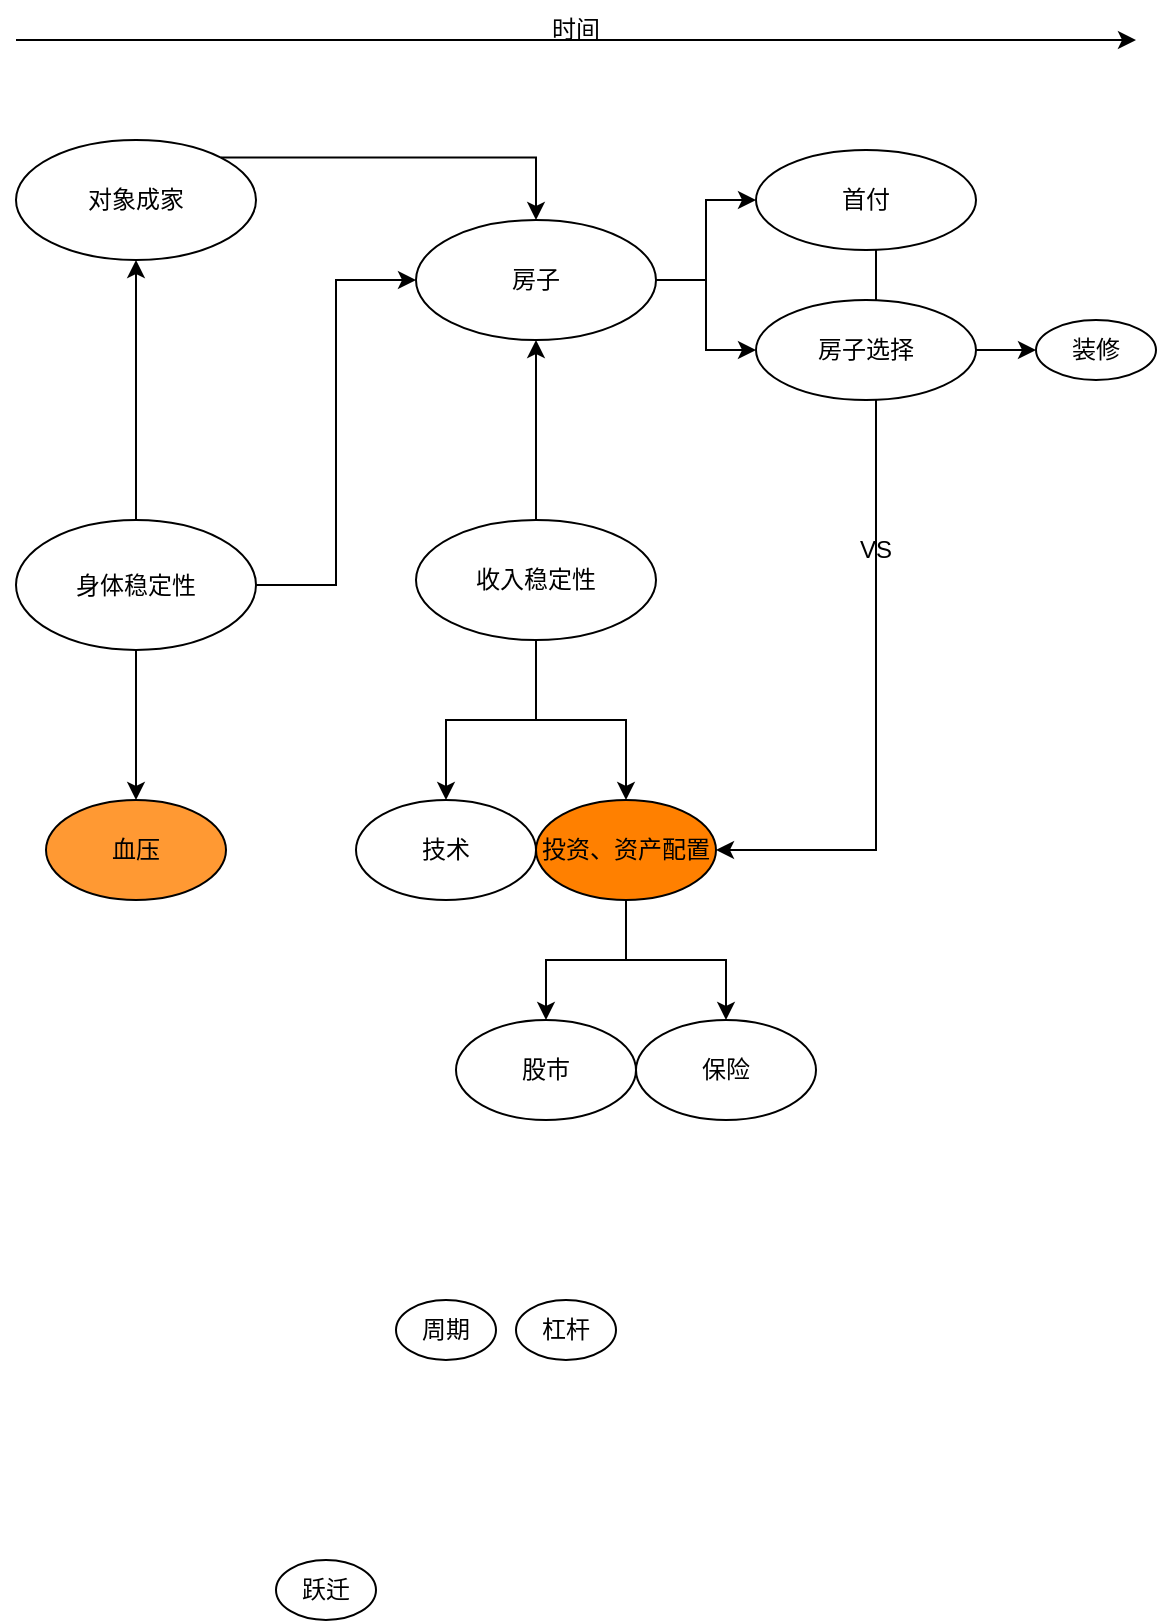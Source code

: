 <mxfile version="20.2.3" type="github">
  <diagram id="d3kX76iIKoJ4xAQK4GNq" name="第 1 页">
    <mxGraphModel dx="1422" dy="800" grid="1" gridSize="10" guides="1" tooltips="1" connect="1" arrows="1" fold="1" page="1" pageScale="1" pageWidth="827" pageHeight="1169" math="0" shadow="0">
      <root>
        <mxCell id="0" />
        <mxCell id="1" parent="0" />
        <mxCell id="ePfMNn7ndaOWINTpqlZt-8" style="edgeStyle=orthogonalEdgeStyle;rounded=0;orthogonalLoop=1;jettySize=auto;html=1;exitX=0.5;exitY=0;exitDx=0;exitDy=0;entryX=0.5;entryY=1;entryDx=0;entryDy=0;" edge="1" parent="1" source="ePfMNn7ndaOWINTpqlZt-1" target="ePfMNn7ndaOWINTpqlZt-7">
          <mxGeometry relative="1" as="geometry" />
        </mxCell>
        <mxCell id="ePfMNn7ndaOWINTpqlZt-13" style="edgeStyle=orthogonalEdgeStyle;rounded=0;orthogonalLoop=1;jettySize=auto;html=1;exitX=0.5;exitY=1;exitDx=0;exitDy=0;" edge="1" parent="1" source="ePfMNn7ndaOWINTpqlZt-1" target="ePfMNn7ndaOWINTpqlZt-11">
          <mxGeometry relative="1" as="geometry" />
        </mxCell>
        <mxCell id="ePfMNn7ndaOWINTpqlZt-19" style="edgeStyle=orthogonalEdgeStyle;rounded=0;orthogonalLoop=1;jettySize=auto;html=1;exitX=1;exitY=0.5;exitDx=0;exitDy=0;entryX=0;entryY=0.5;entryDx=0;entryDy=0;" edge="1" parent="1" source="ePfMNn7ndaOWINTpqlZt-1" target="ePfMNn7ndaOWINTpqlZt-4">
          <mxGeometry relative="1" as="geometry" />
        </mxCell>
        <mxCell id="ePfMNn7ndaOWINTpqlZt-1" value="身体稳定性" style="ellipse;whiteSpace=wrap;html=1;" vertex="1" parent="1">
          <mxGeometry x="240" y="410" width="120" height="65" as="geometry" />
        </mxCell>
        <mxCell id="ePfMNn7ndaOWINTpqlZt-10" style="edgeStyle=orthogonalEdgeStyle;rounded=0;orthogonalLoop=1;jettySize=auto;html=1;exitX=0.5;exitY=0;exitDx=0;exitDy=0;entryX=0.5;entryY=1;entryDx=0;entryDy=0;" edge="1" parent="1" source="ePfMNn7ndaOWINTpqlZt-2" target="ePfMNn7ndaOWINTpqlZt-4">
          <mxGeometry relative="1" as="geometry" />
        </mxCell>
        <mxCell id="ePfMNn7ndaOWINTpqlZt-17" style="edgeStyle=orthogonalEdgeStyle;rounded=0;orthogonalLoop=1;jettySize=auto;html=1;exitX=0.5;exitY=1;exitDx=0;exitDy=0;entryX=0.5;entryY=0;entryDx=0;entryDy=0;" edge="1" parent="1" source="ePfMNn7ndaOWINTpqlZt-2" target="ePfMNn7ndaOWINTpqlZt-14">
          <mxGeometry relative="1" as="geometry" />
        </mxCell>
        <mxCell id="ePfMNn7ndaOWINTpqlZt-18" style="edgeStyle=orthogonalEdgeStyle;rounded=0;orthogonalLoop=1;jettySize=auto;html=1;exitX=0.5;exitY=1;exitDx=0;exitDy=0;entryX=0.5;entryY=0;entryDx=0;entryDy=0;" edge="1" parent="1" source="ePfMNn7ndaOWINTpqlZt-2" target="ePfMNn7ndaOWINTpqlZt-15">
          <mxGeometry relative="1" as="geometry" />
        </mxCell>
        <mxCell id="ePfMNn7ndaOWINTpqlZt-2" value="收入稳定性" style="ellipse;whiteSpace=wrap;html=1;" vertex="1" parent="1">
          <mxGeometry x="440" y="410" width="120" height="60" as="geometry" />
        </mxCell>
        <mxCell id="ePfMNn7ndaOWINTpqlZt-24" style="edgeStyle=orthogonalEdgeStyle;rounded=0;orthogonalLoop=1;jettySize=auto;html=1;exitX=1;exitY=0.5;exitDx=0;exitDy=0;" edge="1" parent="1" source="ePfMNn7ndaOWINTpqlZt-4" target="ePfMNn7ndaOWINTpqlZt-20">
          <mxGeometry relative="1" as="geometry" />
        </mxCell>
        <mxCell id="ePfMNn7ndaOWINTpqlZt-25" style="edgeStyle=orthogonalEdgeStyle;rounded=0;orthogonalLoop=1;jettySize=auto;html=1;exitX=1;exitY=0.5;exitDx=0;exitDy=0;entryX=0;entryY=0.5;entryDx=0;entryDy=0;" edge="1" parent="1" source="ePfMNn7ndaOWINTpqlZt-4" target="ePfMNn7ndaOWINTpqlZt-23">
          <mxGeometry relative="1" as="geometry" />
        </mxCell>
        <mxCell id="ePfMNn7ndaOWINTpqlZt-4" value="房子" style="ellipse;whiteSpace=wrap;html=1;" vertex="1" parent="1">
          <mxGeometry x="440" y="260" width="120" height="60" as="geometry" />
        </mxCell>
        <mxCell id="ePfMNn7ndaOWINTpqlZt-22" style="edgeStyle=orthogonalEdgeStyle;rounded=0;orthogonalLoop=1;jettySize=auto;html=1;exitX=1;exitY=0;exitDx=0;exitDy=0;entryX=0.5;entryY=0;entryDx=0;entryDy=0;" edge="1" parent="1" source="ePfMNn7ndaOWINTpqlZt-7" target="ePfMNn7ndaOWINTpqlZt-4">
          <mxGeometry relative="1" as="geometry" />
        </mxCell>
        <mxCell id="ePfMNn7ndaOWINTpqlZt-7" value="对象成家" style="ellipse;whiteSpace=wrap;html=1;" vertex="1" parent="1">
          <mxGeometry x="240" y="220" width="120" height="60" as="geometry" />
        </mxCell>
        <mxCell id="ePfMNn7ndaOWINTpqlZt-11" value="血压" style="ellipse;whiteSpace=wrap;html=1;fillColor=#FF9933;" vertex="1" parent="1">
          <mxGeometry x="255" y="550" width="90" height="50" as="geometry" />
        </mxCell>
        <mxCell id="ePfMNn7ndaOWINTpqlZt-14" value="技术" style="ellipse;whiteSpace=wrap;html=1;" vertex="1" parent="1">
          <mxGeometry x="410" y="550" width="90" height="50" as="geometry" />
        </mxCell>
        <mxCell id="ePfMNn7ndaOWINTpqlZt-36" style="edgeStyle=orthogonalEdgeStyle;rounded=0;orthogonalLoop=1;jettySize=auto;html=1;exitX=0.5;exitY=1;exitDx=0;exitDy=0;entryX=0.5;entryY=0;entryDx=0;entryDy=0;" edge="1" parent="1" source="ePfMNn7ndaOWINTpqlZt-15" target="ePfMNn7ndaOWINTpqlZt-34">
          <mxGeometry relative="1" as="geometry" />
        </mxCell>
        <mxCell id="ePfMNn7ndaOWINTpqlZt-37" style="edgeStyle=orthogonalEdgeStyle;rounded=0;orthogonalLoop=1;jettySize=auto;html=1;exitX=0.5;exitY=1;exitDx=0;exitDy=0;" edge="1" parent="1" source="ePfMNn7ndaOWINTpqlZt-15" target="ePfMNn7ndaOWINTpqlZt-35">
          <mxGeometry relative="1" as="geometry" />
        </mxCell>
        <mxCell id="ePfMNn7ndaOWINTpqlZt-15" value="投资、资产配置" style="ellipse;whiteSpace=wrap;html=1;fillColor=#FF8000;" vertex="1" parent="1">
          <mxGeometry x="500" y="550" width="90" height="50" as="geometry" />
        </mxCell>
        <mxCell id="ePfMNn7ndaOWINTpqlZt-26" style="edgeStyle=orthogonalEdgeStyle;rounded=0;orthogonalLoop=1;jettySize=auto;html=1;exitX=0.5;exitY=1;exitDx=0;exitDy=0;entryX=1;entryY=0.5;entryDx=0;entryDy=0;" edge="1" parent="1" source="ePfMNn7ndaOWINTpqlZt-20" target="ePfMNn7ndaOWINTpqlZt-15">
          <mxGeometry relative="1" as="geometry">
            <Array as="points">
              <mxPoint x="665" y="250" />
              <mxPoint x="670" y="250" />
              <mxPoint x="670" y="575" />
            </Array>
          </mxGeometry>
        </mxCell>
        <mxCell id="ePfMNn7ndaOWINTpqlZt-20" value="首付" style="ellipse;whiteSpace=wrap;html=1;" vertex="1" parent="1">
          <mxGeometry x="610" y="225" width="110" height="50" as="geometry" />
        </mxCell>
        <mxCell id="ePfMNn7ndaOWINTpqlZt-31" style="edgeStyle=orthogonalEdgeStyle;rounded=0;orthogonalLoop=1;jettySize=auto;html=1;exitX=1;exitY=0.5;exitDx=0;exitDy=0;" edge="1" parent="1" source="ePfMNn7ndaOWINTpqlZt-23" target="ePfMNn7ndaOWINTpqlZt-30">
          <mxGeometry relative="1" as="geometry" />
        </mxCell>
        <mxCell id="ePfMNn7ndaOWINTpqlZt-23" value="房子选择" style="ellipse;whiteSpace=wrap;html=1;" vertex="1" parent="1">
          <mxGeometry x="610" y="300" width="110" height="50" as="geometry" />
        </mxCell>
        <mxCell id="ePfMNn7ndaOWINTpqlZt-27" value="VS" style="text;html=1;strokeColor=none;fillColor=none;align=center;verticalAlign=middle;whiteSpace=wrap;rounded=0;" vertex="1" parent="1">
          <mxGeometry x="640" y="410" width="60" height="30" as="geometry" />
        </mxCell>
        <mxCell id="ePfMNn7ndaOWINTpqlZt-28" value="" style="endArrow=classic;html=1;rounded=0;" edge="1" parent="1">
          <mxGeometry width="50" height="50" relative="1" as="geometry">
            <mxPoint x="240" y="170" as="sourcePoint" />
            <mxPoint x="800" y="170" as="targetPoint" />
          </mxGeometry>
        </mxCell>
        <mxCell id="ePfMNn7ndaOWINTpqlZt-29" value="时间" style="text;html=1;strokeColor=none;fillColor=none;align=center;verticalAlign=middle;whiteSpace=wrap;rounded=0;" vertex="1" parent="1">
          <mxGeometry x="490" y="150" width="60" height="30" as="geometry" />
        </mxCell>
        <mxCell id="ePfMNn7ndaOWINTpqlZt-30" value="装修" style="ellipse;whiteSpace=wrap;html=1;" vertex="1" parent="1">
          <mxGeometry x="750" y="310" width="60" height="30" as="geometry" />
        </mxCell>
        <mxCell id="ePfMNn7ndaOWINTpqlZt-34" value="股市" style="ellipse;whiteSpace=wrap;html=1;" vertex="1" parent="1">
          <mxGeometry x="460" y="660" width="90" height="50" as="geometry" />
        </mxCell>
        <mxCell id="ePfMNn7ndaOWINTpqlZt-35" value="保险" style="ellipse;whiteSpace=wrap;html=1;" vertex="1" parent="1">
          <mxGeometry x="550" y="660" width="90" height="50" as="geometry" />
        </mxCell>
        <mxCell id="ePfMNn7ndaOWINTpqlZt-38" value="周期" style="ellipse;whiteSpace=wrap;html=1;" vertex="1" parent="1">
          <mxGeometry x="430" y="800" width="50" height="30" as="geometry" />
        </mxCell>
        <mxCell id="ePfMNn7ndaOWINTpqlZt-39" value="杠杆" style="ellipse;whiteSpace=wrap;html=1;" vertex="1" parent="1">
          <mxGeometry x="490" y="800" width="50" height="30" as="geometry" />
        </mxCell>
        <mxCell id="ePfMNn7ndaOWINTpqlZt-40" value="跃迁" style="ellipse;whiteSpace=wrap;html=1;" vertex="1" parent="1">
          <mxGeometry x="370" y="930" width="50" height="30" as="geometry" />
        </mxCell>
      </root>
    </mxGraphModel>
  </diagram>
</mxfile>
